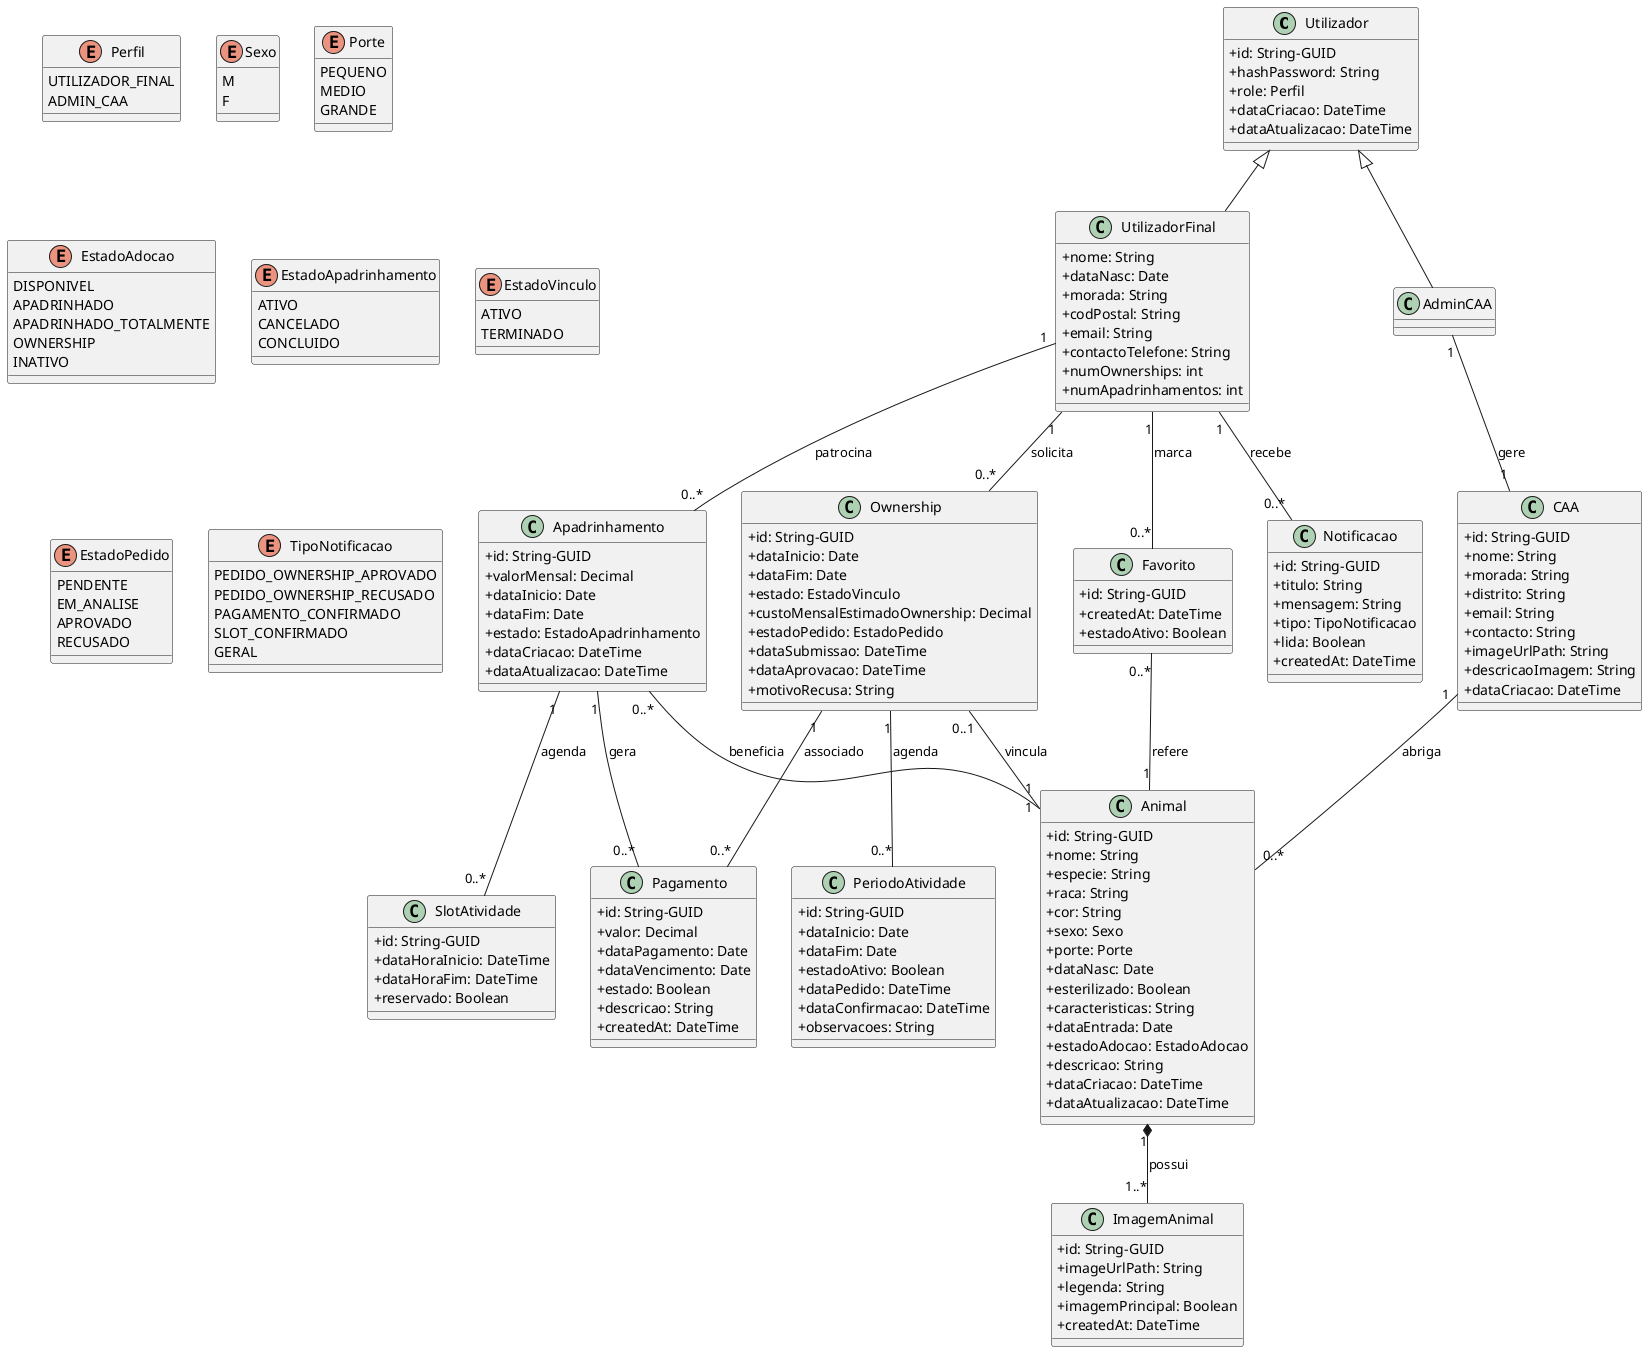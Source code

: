 @startuml
skinparam classAttributeIconSize 0

' ================ UTILIZADORES ================
class Utilizador {
  +id: String-GUID
  +hashPassword: String
  +role: Perfil
  +dataCriacao: DateTime
  +dataAtualizacao: DateTime
}

class UtilizadorFinal {
  +nome: String
  +dataNasc: Date
  +morada: String
  +codPostal: String
  +email: String
  +contactoTelefone: String
  +numOwnerships: int
  +numApadrinhamentos: int
}

class AdminCAA {
}

Utilizador <|-- UtilizadorFinal
Utilizador <|-- AdminCAA

' ================ CAA (Centro de Acolhimento Animal) ================
class CAA {
  +id: String-GUID
  +nome: String
  +morada: String
  +distrito: String
  +email: String
  +contacto: String
  +imageUrlPath: String
  +descricaoImagem: String
  +dataCriacao: DateTime
}


' ================ ANIMAIS ================
class Animal {
  +id: String-GUID
  +nome: String
  +especie: String
  +raca: String
  +cor: String
  +sexo: Sexo
  +porte: Porte
  +dataNasc: Date
  +esterilizado: Boolean
  +caracteristicas: String
  +dataEntrada: Date
  +estadoAdocao: EstadoAdocao
  +descricao: String
  +dataCriacao: DateTime
  +dataAtualizacao: DateTime
}

class ImagemAnimal {
  +id: String-GUID
  +imageUrlPath: String
  +legenda: String
  +imagemPrincipal: Boolean
  +createdAt: DateTime
}

' ================ APADRINHAMENTO (Fostering) ================
class Apadrinhamento {
  +id: String-GUID
  +valorMensal: Decimal
  +dataInicio: Date
  +dataFim: Date
  +estado: EstadoApadrinhamento
  +dataCriacao: DateTime
  +dataAtualizacao: DateTime
}

class SlotAtividade {
  +id: String-GUID
  +dataHoraInicio: DateTime
  +dataHoraFim: DateTime
  +reservado: Boolean
}

' ================ VÍNCULO RESPONSÁVEL (Ownership) ================
class Ownership {
  +id: String-GUID
  +dataInicio: Date
  +dataFim: Date
  +estado: EstadoVinculo
  +custoMensalEstimadoOwnership: Decimal
  +estadoPedido: EstadoPedido
  +dataSubmissao: DateTime
  +dataAprovacao: DateTime
  +motivoRecusa: String
}

class PeriodoAtividade {
  +id: String-GUID
  +dataInicio: Date
  +dataFim: Date
  +estadoAtivo: Boolean
  +dataPedido: DateTime
  +dataConfirmacao: DateTime
  +observacoes: String
}

' ================ PAGAMENTOS (Mock) ================
class Pagamento {
  +id: String-GUID
  +valor: Decimal
  +dataPagamento: Date
  +dataVencimento: Date
  +estado: Boolean
  +descricao: String
  +createdAt: DateTime
}

' ================ OUTROS ================
class Favorito {
  +id: String-GUID
  +createdAt: DateTime
  +estadoAtivo: Boolean
}

class Notificacao {
  +id: String-GUID
  +titulo: String
  +mensagem: String
  +tipo: TipoNotificacao
  +lida: Boolean
  +createdAt: DateTime
}

' ================ ENUMS ================
enum Perfil {
  UTILIZADOR_FINAL
  ADMIN_CAA
}

enum Sexo {
  M
  F
}

enum Porte {
  PEQUENO
  MEDIO
  GRANDE
}

enum EstadoAdocao {
  DISPONIVEL
  APADRINHADO
  APADRINHADO_TOTALMENTE
  OWNERSHIP
  INATIVO
}

enum EstadoApadrinhamento {
  ATIVO
  CANCELADO
  CONCLUIDO
}

enum EstadoVinculo {
  ATIVO
  TERMINADO
}

enum EstadoPedido {
  PENDENTE
  EM_ANALISE
  APROVADO
  RECUSADO
}

enum TipoNotificacao {
  PEDIDO_OWNERSHIP_APROVADO
  PEDIDO_OWNERSHIP_RECUSADO
  PAGAMENTO_CONFIRMADO
  SLOT_CONFIRMADO
  GERAL
}

' ================ RELAÇÕES CAA ================
AdminCAA "1" -- "1" CAA : gere
CAA "1" -- "0..*" Animal : abriga

' ================ RELAÇÕES ANIMAL ================
Animal "1" *-- "1..*" ImagemAnimal : possui

' ================ RELAÇÕES APADRINHAMENTO ================
UtilizadorFinal "1" -- "0..*" Apadrinhamento : patrocina
Apadrinhamento  "0..*" -- "1" Animal : beneficia
Apadrinhamento  "1" -- "0..*" SlotAtividade : agenda
Apadrinhamento  "1" -- "0..*" Pagamento : gera

' ================ RELAÇÕES VÍNCULO RESPONSÁVEL ================
UtilizadorFinal "1" -- "0..*" Ownership : solicita
Ownership "0..1" -- "1" Animal : vincula
Ownership "1" -- "0..*" PeriodoAtividade : agenda
Ownership "1" -- "0..*" Pagamento : associado

' ================ RELAÇÕES UTILIZADOR ================
UtilizadorFinal "1" -- "0..*" Favorito : marca
Favorito "0..*" -- "1" Animal : refere

UtilizadorFinal "1" -- "0..*" Notificacao : recebe
@enduml
